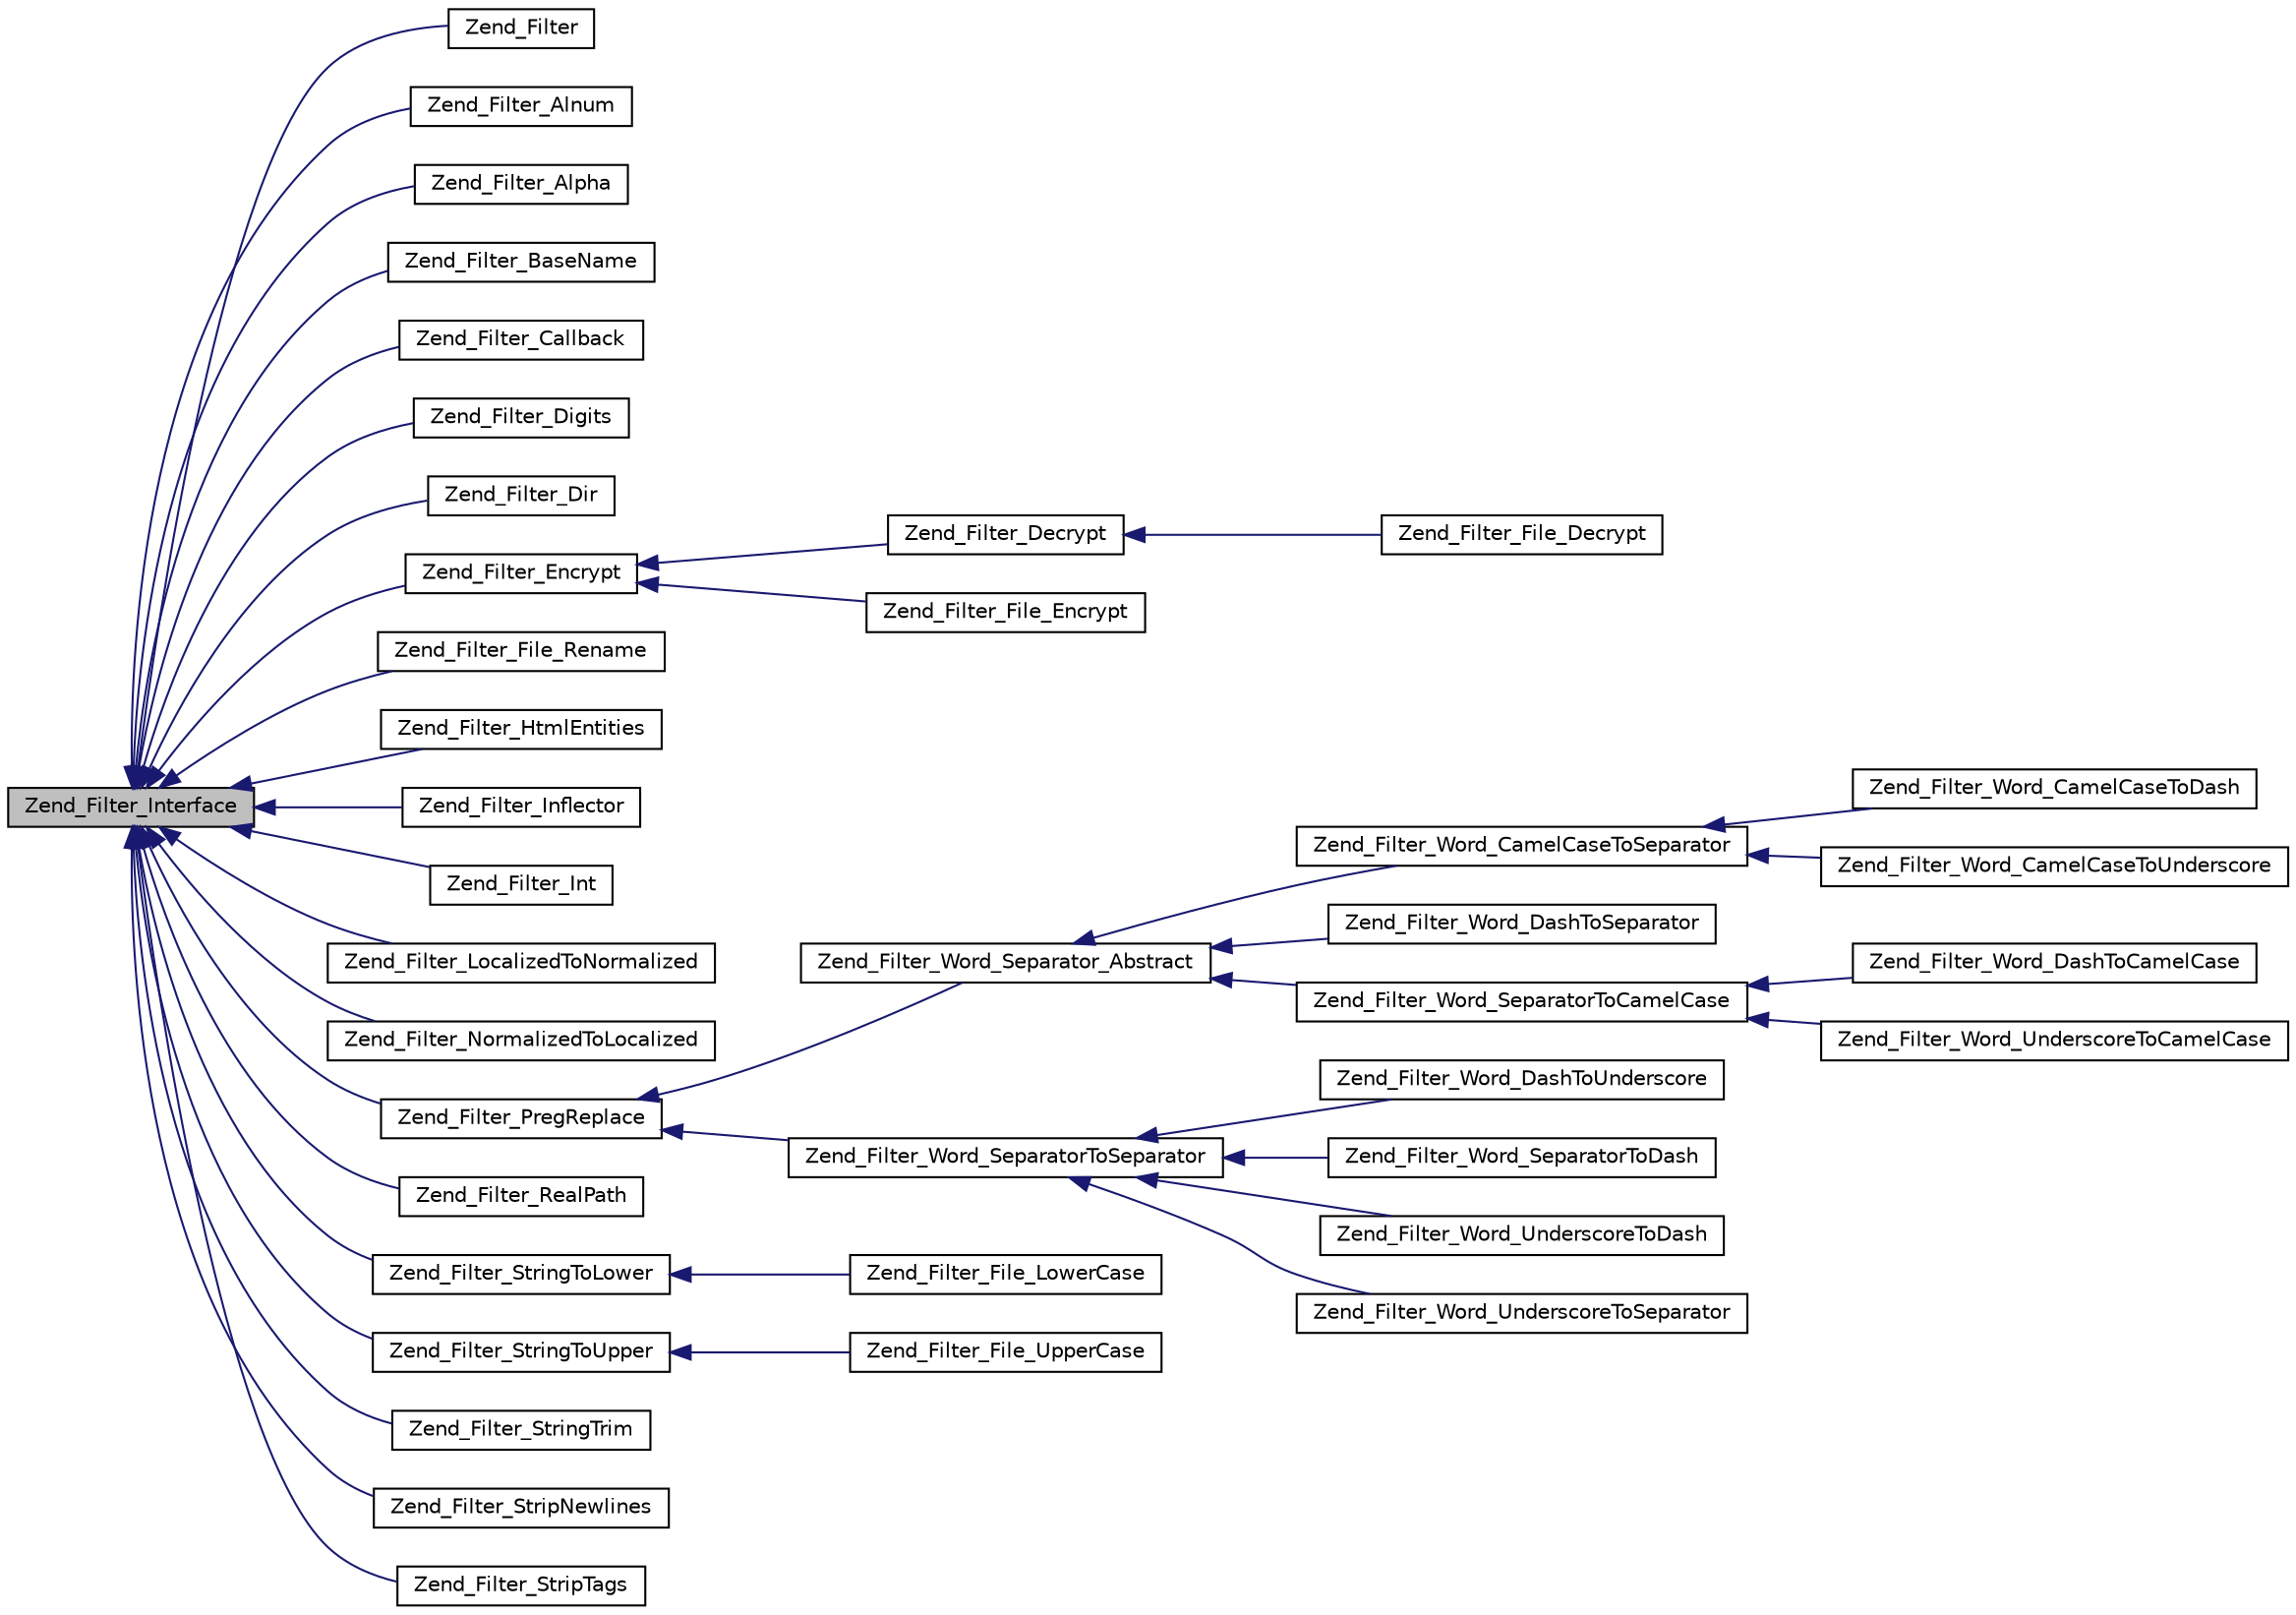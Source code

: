 digraph G
{
  edge [fontname="Helvetica",fontsize="10",labelfontname="Helvetica",labelfontsize="10"];
  node [fontname="Helvetica",fontsize="10",shape=record];
  rankdir="LR";
  Node1 [label="Zend_Filter_Interface",height=0.2,width=0.4,color="black", fillcolor="grey75", style="filled" fontcolor="black"];
  Node1 -> Node2 [dir="back",color="midnightblue",fontsize="10",style="solid",fontname="Helvetica"];
  Node2 [label="Zend_Filter",height=0.2,width=0.4,color="black", fillcolor="white", style="filled",URL="$class_zend___filter.html"];
  Node1 -> Node3 [dir="back",color="midnightblue",fontsize="10",style="solid",fontname="Helvetica"];
  Node3 [label="Zend_Filter_Alnum",height=0.2,width=0.4,color="black", fillcolor="white", style="filled",URL="$class_zend___filter___alnum.html"];
  Node1 -> Node4 [dir="back",color="midnightblue",fontsize="10",style="solid",fontname="Helvetica"];
  Node4 [label="Zend_Filter_Alpha",height=0.2,width=0.4,color="black", fillcolor="white", style="filled",URL="$class_zend___filter___alpha.html"];
  Node1 -> Node5 [dir="back",color="midnightblue",fontsize="10",style="solid",fontname="Helvetica"];
  Node5 [label="Zend_Filter_BaseName",height=0.2,width=0.4,color="black", fillcolor="white", style="filled",URL="$class_zend___filter___base_name.html"];
  Node1 -> Node6 [dir="back",color="midnightblue",fontsize="10",style="solid",fontname="Helvetica"];
  Node6 [label="Zend_Filter_Callback",height=0.2,width=0.4,color="black", fillcolor="white", style="filled",URL="$class_zend___filter___callback.html"];
  Node1 -> Node7 [dir="back",color="midnightblue",fontsize="10",style="solid",fontname="Helvetica"];
  Node7 [label="Zend_Filter_Digits",height=0.2,width=0.4,color="black", fillcolor="white", style="filled",URL="$class_zend___filter___digits.html"];
  Node1 -> Node8 [dir="back",color="midnightblue",fontsize="10",style="solid",fontname="Helvetica"];
  Node8 [label="Zend_Filter_Dir",height=0.2,width=0.4,color="black", fillcolor="white", style="filled",URL="$class_zend___filter___dir.html"];
  Node1 -> Node9 [dir="back",color="midnightblue",fontsize="10",style="solid",fontname="Helvetica"];
  Node9 [label="Zend_Filter_Encrypt",height=0.2,width=0.4,color="black", fillcolor="white", style="filled",URL="$class_zend___filter___encrypt.html"];
  Node9 -> Node10 [dir="back",color="midnightblue",fontsize="10",style="solid",fontname="Helvetica"];
  Node10 [label="Zend_Filter_Decrypt",height=0.2,width=0.4,color="black", fillcolor="white", style="filled",URL="$class_zend___filter___decrypt.html"];
  Node10 -> Node11 [dir="back",color="midnightblue",fontsize="10",style="solid",fontname="Helvetica"];
  Node11 [label="Zend_Filter_File_Decrypt",height=0.2,width=0.4,color="black", fillcolor="white", style="filled",URL="$class_zend___filter___file___decrypt.html"];
  Node9 -> Node12 [dir="back",color="midnightblue",fontsize="10",style="solid",fontname="Helvetica"];
  Node12 [label="Zend_Filter_File_Encrypt",height=0.2,width=0.4,color="black", fillcolor="white", style="filled",URL="$class_zend___filter___file___encrypt.html"];
  Node1 -> Node13 [dir="back",color="midnightblue",fontsize="10",style="solid",fontname="Helvetica"];
  Node13 [label="Zend_Filter_File_Rename",height=0.2,width=0.4,color="black", fillcolor="white", style="filled",URL="$class_zend___filter___file___rename.html"];
  Node1 -> Node14 [dir="back",color="midnightblue",fontsize="10",style="solid",fontname="Helvetica"];
  Node14 [label="Zend_Filter_HtmlEntities",height=0.2,width=0.4,color="black", fillcolor="white", style="filled",URL="$class_zend___filter___html_entities.html"];
  Node1 -> Node15 [dir="back",color="midnightblue",fontsize="10",style="solid",fontname="Helvetica"];
  Node15 [label="Zend_Filter_Inflector",height=0.2,width=0.4,color="black", fillcolor="white", style="filled",URL="$class_zend___filter___inflector.html"];
  Node1 -> Node16 [dir="back",color="midnightblue",fontsize="10",style="solid",fontname="Helvetica"];
  Node16 [label="Zend_Filter_Int",height=0.2,width=0.4,color="black", fillcolor="white", style="filled",URL="$class_zend___filter___int.html"];
  Node1 -> Node17 [dir="back",color="midnightblue",fontsize="10",style="solid",fontname="Helvetica"];
  Node17 [label="Zend_Filter_LocalizedToNormalized",height=0.2,width=0.4,color="black", fillcolor="white", style="filled",URL="$class_zend___filter___localized_to_normalized.html"];
  Node1 -> Node18 [dir="back",color="midnightblue",fontsize="10",style="solid",fontname="Helvetica"];
  Node18 [label="Zend_Filter_NormalizedToLocalized",height=0.2,width=0.4,color="black", fillcolor="white", style="filled",URL="$class_zend___filter___normalized_to_localized.html"];
  Node1 -> Node19 [dir="back",color="midnightblue",fontsize="10",style="solid",fontname="Helvetica"];
  Node19 [label="Zend_Filter_PregReplace",height=0.2,width=0.4,color="black", fillcolor="white", style="filled",URL="$class_zend___filter___preg_replace.html"];
  Node19 -> Node20 [dir="back",color="midnightblue",fontsize="10",style="solid",fontname="Helvetica"];
  Node20 [label="Zend_Filter_Word_Separator_Abstract",height=0.2,width=0.4,color="black", fillcolor="white", style="filled",URL="$class_zend___filter___word___separator___abstract.html"];
  Node20 -> Node21 [dir="back",color="midnightblue",fontsize="10",style="solid",fontname="Helvetica"];
  Node21 [label="Zend_Filter_Word_CamelCaseToSeparator",height=0.2,width=0.4,color="black", fillcolor="white", style="filled",URL="$class_zend___filter___word___camel_case_to_separator.html"];
  Node21 -> Node22 [dir="back",color="midnightblue",fontsize="10",style="solid",fontname="Helvetica"];
  Node22 [label="Zend_Filter_Word_CamelCaseToDash",height=0.2,width=0.4,color="black", fillcolor="white", style="filled",URL="$class_zend___filter___word___camel_case_to_dash.html"];
  Node21 -> Node23 [dir="back",color="midnightblue",fontsize="10",style="solid",fontname="Helvetica"];
  Node23 [label="Zend_Filter_Word_CamelCaseToUnderscore",height=0.2,width=0.4,color="black", fillcolor="white", style="filled",URL="$class_zend___filter___word___camel_case_to_underscore.html"];
  Node20 -> Node24 [dir="back",color="midnightblue",fontsize="10",style="solid",fontname="Helvetica"];
  Node24 [label="Zend_Filter_Word_DashToSeparator",height=0.2,width=0.4,color="black", fillcolor="white", style="filled",URL="$class_zend___filter___word___dash_to_separator.html"];
  Node20 -> Node25 [dir="back",color="midnightblue",fontsize="10",style="solid",fontname="Helvetica"];
  Node25 [label="Zend_Filter_Word_SeparatorToCamelCase",height=0.2,width=0.4,color="black", fillcolor="white", style="filled",URL="$class_zend___filter___word___separator_to_camel_case.html"];
  Node25 -> Node26 [dir="back",color="midnightblue",fontsize="10",style="solid",fontname="Helvetica"];
  Node26 [label="Zend_Filter_Word_DashToCamelCase",height=0.2,width=0.4,color="black", fillcolor="white", style="filled",URL="$class_zend___filter___word___dash_to_camel_case.html"];
  Node25 -> Node27 [dir="back",color="midnightblue",fontsize="10",style="solid",fontname="Helvetica"];
  Node27 [label="Zend_Filter_Word_UnderscoreToCamelCase",height=0.2,width=0.4,color="black", fillcolor="white", style="filled",URL="$class_zend___filter___word___underscore_to_camel_case.html"];
  Node19 -> Node28 [dir="back",color="midnightblue",fontsize="10",style="solid",fontname="Helvetica"];
  Node28 [label="Zend_Filter_Word_SeparatorToSeparator",height=0.2,width=0.4,color="black", fillcolor="white", style="filled",URL="$class_zend___filter___word___separator_to_separator.html"];
  Node28 -> Node29 [dir="back",color="midnightblue",fontsize="10",style="solid",fontname="Helvetica"];
  Node29 [label="Zend_Filter_Word_DashToUnderscore",height=0.2,width=0.4,color="black", fillcolor="white", style="filled",URL="$class_zend___filter___word___dash_to_underscore.html"];
  Node28 -> Node30 [dir="back",color="midnightblue",fontsize="10",style="solid",fontname="Helvetica"];
  Node30 [label="Zend_Filter_Word_SeparatorToDash",height=0.2,width=0.4,color="black", fillcolor="white", style="filled",URL="$class_zend___filter___word___separator_to_dash.html"];
  Node28 -> Node31 [dir="back",color="midnightblue",fontsize="10",style="solid",fontname="Helvetica"];
  Node31 [label="Zend_Filter_Word_UnderscoreToDash",height=0.2,width=0.4,color="black", fillcolor="white", style="filled",URL="$class_zend___filter___word___underscore_to_dash.html"];
  Node28 -> Node32 [dir="back",color="midnightblue",fontsize="10",style="solid",fontname="Helvetica"];
  Node32 [label="Zend_Filter_Word_UnderscoreToSeparator",height=0.2,width=0.4,color="black", fillcolor="white", style="filled",URL="$class_zend___filter___word___underscore_to_separator.html"];
  Node1 -> Node33 [dir="back",color="midnightblue",fontsize="10",style="solid",fontname="Helvetica"];
  Node33 [label="Zend_Filter_RealPath",height=0.2,width=0.4,color="black", fillcolor="white", style="filled",URL="$class_zend___filter___real_path.html"];
  Node1 -> Node34 [dir="back",color="midnightblue",fontsize="10",style="solid",fontname="Helvetica"];
  Node34 [label="Zend_Filter_StringToLower",height=0.2,width=0.4,color="black", fillcolor="white", style="filled",URL="$class_zend___filter___string_to_lower.html"];
  Node34 -> Node35 [dir="back",color="midnightblue",fontsize="10",style="solid",fontname="Helvetica"];
  Node35 [label="Zend_Filter_File_LowerCase",height=0.2,width=0.4,color="black", fillcolor="white", style="filled",URL="$class_zend___filter___file___lower_case.html"];
  Node1 -> Node36 [dir="back",color="midnightblue",fontsize="10",style="solid",fontname="Helvetica"];
  Node36 [label="Zend_Filter_StringToUpper",height=0.2,width=0.4,color="black", fillcolor="white", style="filled",URL="$class_zend___filter___string_to_upper.html"];
  Node36 -> Node37 [dir="back",color="midnightblue",fontsize="10",style="solid",fontname="Helvetica"];
  Node37 [label="Zend_Filter_File_UpperCase",height=0.2,width=0.4,color="black", fillcolor="white", style="filled",URL="$class_zend___filter___file___upper_case.html"];
  Node1 -> Node38 [dir="back",color="midnightblue",fontsize="10",style="solid",fontname="Helvetica"];
  Node38 [label="Zend_Filter_StringTrim",height=0.2,width=0.4,color="black", fillcolor="white", style="filled",URL="$class_zend___filter___string_trim.html"];
  Node1 -> Node39 [dir="back",color="midnightblue",fontsize="10",style="solid",fontname="Helvetica"];
  Node39 [label="Zend_Filter_StripNewlines",height=0.2,width=0.4,color="black", fillcolor="white", style="filled",URL="$class_zend___filter___strip_newlines.html"];
  Node1 -> Node40 [dir="back",color="midnightblue",fontsize="10",style="solid",fontname="Helvetica"];
  Node40 [label="Zend_Filter_StripTags",height=0.2,width=0.4,color="black", fillcolor="white", style="filled",URL="$class_zend___filter___strip_tags.html"];
}
